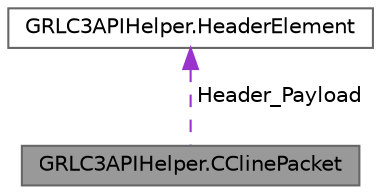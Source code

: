 digraph "GRLC3APIHelper.CClinePacket"
{
 // LATEX_PDF_SIZE
  bgcolor="transparent";
  edge [fontname=Helvetica,fontsize=10,labelfontname=Helvetica,labelfontsize=10];
  node [fontname=Helvetica,fontsize=10,shape=box,height=0.2,width=0.4];
  Node1 [label="GRLC3APIHelper.CClinePacket",height=0.2,width=0.4,color="gray40", fillcolor="grey60", style="filled", fontcolor="black",tooltip=" "];
  Node2 -> Node1 [dir="back",color="darkorchid3",style="dashed",label=" Header_Payload" ];
  Node2 [label="GRLC3APIHelper.HeaderElement",height=0.2,width=0.4,color="gray40", fillcolor="white", style="filled",URL="$dd/d00/class_g_r_l_c3_a_p_i_helper_1_1_header_element.html",tooltip=" "];
}
